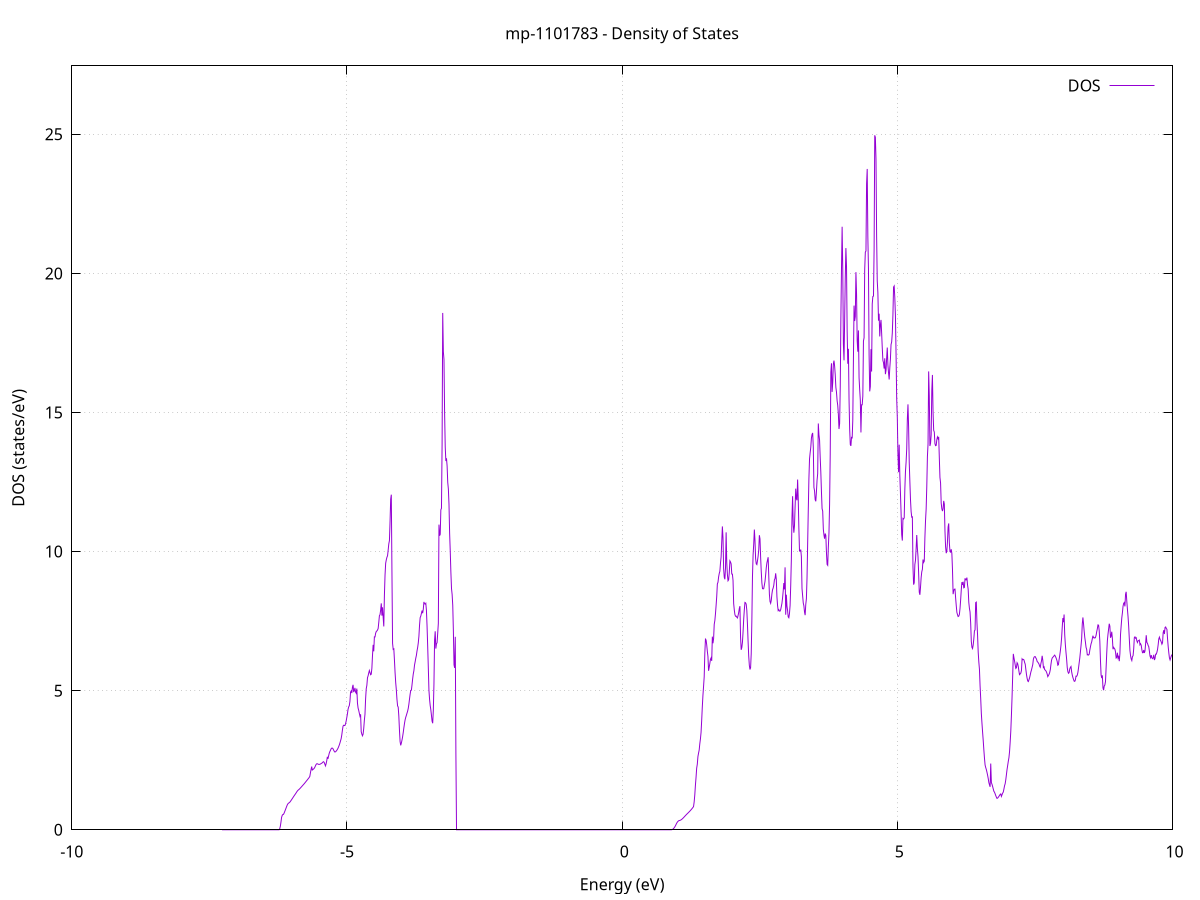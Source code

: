 set title 'mp-1101783 - Density of States'
set xlabel 'Energy (eV)'
set ylabel 'DOS (states/eV)'
set grid
set xrange [-10:10]
set yrange [0:27.462]
set xzeroaxis lt -1
set terminal png size 800,600
set output 'mp-1101783_dos_gnuplot.png'
plot '-' using 1:2 with lines title 'DOS'
-7.270400 0.000000
-7.259000 0.000000
-7.247600 0.000000
-7.236200 0.000000
-7.224800 0.000000
-7.213400 0.000000
-7.202000 0.000000
-7.190600 0.000000
-7.179200 0.000000
-7.167900 0.000000
-7.156500 0.000000
-7.145100 0.000000
-7.133700 0.000000
-7.122300 0.000000
-7.110900 0.000000
-7.099500 0.000000
-7.088100 0.000000
-7.076700 0.000000
-7.065300 0.000000
-7.053900 0.000000
-7.042500 0.000000
-7.031100 0.000000
-7.019700 0.000000
-7.008400 0.000000
-6.997000 0.000000
-6.985600 0.000000
-6.974200 0.000000
-6.962800 0.000000
-6.951400 0.000000
-6.940000 0.000000
-6.928600 0.000000
-6.917200 0.000000
-6.905800 0.000000
-6.894400 0.000000
-6.883000 0.000000
-6.871600 0.000000
-6.860200 0.000000
-6.848800 0.000000
-6.837500 0.000000
-6.826100 0.000000
-6.814700 0.000000
-6.803300 0.000000
-6.791900 0.000000
-6.780500 0.000000
-6.769100 0.000000
-6.757700 0.000000
-6.746300 0.000000
-6.734900 0.000000
-6.723500 0.000000
-6.712100 0.000000
-6.700700 0.000000
-6.689300 0.000000
-6.678000 0.000000
-6.666600 0.000000
-6.655200 0.000000
-6.643800 0.000000
-6.632400 0.000000
-6.621000 0.000000
-6.609600 0.000000
-6.598200 0.000000
-6.586800 0.000000
-6.575400 0.000000
-6.564000 0.000000
-6.552600 0.000000
-6.541200 0.000000
-6.529800 0.000000
-6.518500 0.000000
-6.507100 0.000000
-6.495700 0.000000
-6.484300 0.000000
-6.472900 0.000000
-6.461500 0.000000
-6.450100 0.000000
-6.438700 0.000000
-6.427300 0.000000
-6.415900 0.000000
-6.404500 0.000000
-6.393100 0.000000
-6.381700 0.000000
-6.370300 0.000000
-6.359000 0.000000
-6.347600 0.000000
-6.336200 0.000000
-6.324800 0.000000
-6.313400 0.000000
-6.302000 0.000000
-6.290600 0.000000
-6.279200 0.000000
-6.267800 0.000000
-6.256400 0.000000
-6.245000 0.000000
-6.233600 0.000200
-6.222200 0.034000
-6.210800 0.124800
-6.199500 0.272600
-6.188100 0.443800
-6.176700 0.516600
-6.165300 0.549200
-6.153900 0.552500
-6.142500 0.597800
-6.131100 0.654700
-6.119700 0.713200
-6.108300 0.773100
-6.096900 0.832400
-6.085500 0.889200
-6.074100 0.931000
-6.062700 0.956000
-6.051300 0.969900
-6.039900 0.988400
-6.028600 1.017700
-6.017200 1.049800
-6.005800 1.083000
-5.994400 1.117200
-5.983000 1.151800
-5.971600 1.186300
-5.960200 1.220900
-5.948800 1.253600
-5.937400 1.285800
-5.926000 1.319600
-5.914600 1.355500
-5.903200 1.388900
-5.891800 1.415400
-5.880400 1.436000
-5.869100 1.454100
-5.857700 1.477000
-5.846300 1.501300
-5.834900 1.526200
-5.823500 1.551400
-5.812100 1.576900
-5.800700 1.602400
-5.789300 1.627800
-5.777900 1.653300
-5.766500 1.680500
-5.755100 1.708700
-5.743700 1.737000
-5.732300 1.764900
-5.720900 1.792800
-5.709600 1.821200
-5.698200 1.850200
-5.686800 1.879800
-5.675400 1.917100
-5.664000 2.046000
-5.652600 2.163500
-5.641200 2.271800
-5.629800 2.148900
-5.618400 2.166700
-5.607000 2.185300
-5.595600 2.207100
-5.584200 2.247300
-5.572800 2.298400
-5.561400 2.346500
-5.550100 2.372400
-5.538700 2.374300
-5.527300 2.361700
-5.515900 2.351600
-5.504500 2.350300
-5.493100 2.353600
-5.481700 2.364800
-5.470300 2.379700
-5.458900 2.393300
-5.447500 2.408500
-5.436100 2.436100
-5.424700 2.447600
-5.413300 2.418200
-5.401900 2.358000
-5.390600 2.296700
-5.379200 2.370400
-5.367800 2.478400
-5.356400 2.622300
-5.345000 2.550500
-5.333600 2.656000
-5.322200 2.750200
-5.310800 2.811600
-5.299400 2.858500
-5.288000 2.910000
-5.276600 2.936600
-5.265200 2.936200
-5.253800 2.913000
-5.242400 2.863300
-5.231000 2.821600
-5.219700 2.794800
-5.208300 2.803600
-5.196900 2.825400
-5.185500 2.855100
-5.174100 2.890300
-5.162700 2.932300
-5.151300 2.986800
-5.139900 3.044600
-5.128500 3.115600
-5.117100 3.194600
-5.105700 3.275200
-5.094300 3.408100
-5.082900 3.579900
-5.071500 3.723600
-5.060200 3.757200
-5.048800 3.747000
-5.037400 3.748300
-5.026000 3.808900
-5.014600 3.908300
-5.003200 4.034700
-4.991800 4.164700
-4.980400 4.330700
-4.969000 4.414900
-4.957600 4.461800
-4.946200 4.614800
-4.934800 4.947600
-4.923400 4.991700
-4.912000 4.916000
-4.900700 5.124100
-4.889300 5.211200
-4.877900 4.950400
-4.866500 4.998400
-4.855100 5.100900
-4.843700 4.946600
-4.832300 4.909100
-4.820900 5.075300
-4.809500 4.558800
-4.798100 4.378800
-4.786700 4.293200
-4.775300 4.187000
-4.763900 4.085600
-4.752500 4.150700
-4.741200 3.525200
-4.729800 3.439200
-4.718400 3.378400
-4.707000 3.435900
-4.695600 3.636500
-4.684200 3.930200
-4.672800 4.153100
-4.661400 4.710000
-4.650000 5.070400
-4.638600 5.192200
-4.627200 5.465800
-4.615800 5.536400
-4.604400 5.637300
-4.593000 5.725000
-4.581700 5.651600
-4.570300 5.573600
-4.558900 5.591900
-4.547500 5.805300
-4.536100 6.270000
-4.524700 6.648200
-4.513300 6.416900
-4.501900 6.934600
-4.490500 6.932200
-4.479100 7.065000
-4.467700 7.127700
-4.456300 7.147800
-4.444900 7.179800
-4.433500 7.236400
-4.422200 7.451200
-4.410800 7.692400
-4.399400 7.733700
-4.388000 7.900900
-4.376600 8.139600
-4.365200 7.698900
-4.353800 7.997400
-4.342400 7.642400
-4.331000 7.310600
-4.319600 8.435400
-4.308200 9.160300
-4.296800 9.581700
-4.285400 9.704900
-4.274000 9.795300
-4.262600 9.852300
-4.251300 10.057200
-4.239900 10.278100
-4.228500 10.395100
-4.217100 11.081700
-4.205700 11.885600
-4.194300 12.046900
-4.182900 9.297800
-4.171500 6.703600
-4.160100 6.485700
-4.148700 6.503100
-4.137300 6.095900
-4.125900 5.648800
-4.114500 5.290600
-4.103100 5.033600
-4.091800 4.690600
-4.080400 4.456800
-4.069000 4.408900
-4.057600 4.085800
-4.046200 3.576600
-4.034800 3.172600
-4.023400 3.034700
-4.012000 3.115100
-4.000600 3.221000
-3.989200 3.343200
-3.977800 3.493500
-3.966400 3.661600
-3.955000 3.820500
-3.943600 3.951500
-3.932300 4.042200
-3.920900 4.112400
-3.909500 4.189400
-3.898100 4.262300
-3.886700 4.363100
-3.875300 4.508700
-3.863900 4.695800
-3.852500 4.872000
-3.841100 5.009800
-3.829700 5.017400
-3.818300 5.205300
-3.806900 5.417200
-3.795500 5.598400
-3.784100 5.717800
-3.772800 5.917700
-3.761400 6.038500
-3.750000 6.166600
-3.738600 6.270500
-3.727200 6.429400
-3.715800 6.552400
-3.704400 6.717100
-3.693000 6.950400
-3.681600 7.344300
-3.670200 7.624800
-3.658800 7.681100
-3.647400 7.776900
-3.636000 7.880100
-3.624600 7.785400
-3.613300 7.927600
-3.601900 8.191000
-3.590500 8.125800
-3.579100 8.113900
-3.567700 8.142300
-3.556300 7.893800
-3.544900 7.326300
-3.533500 6.605600
-3.522100 5.838400
-3.510700 5.017300
-3.499300 4.694200
-3.487900 4.469800
-3.476500 4.319200
-3.465100 4.116400
-3.453700 3.906000
-3.442400 3.829800
-3.431000 4.295000
-3.419600 5.230900
-3.408200 6.810700
-3.396800 7.135200
-3.385400 6.513800
-3.374000 6.680900
-3.362600 6.726800
-3.351200 7.071000
-3.339800 7.421000
-3.328400 10.969900
-3.317000 10.570900
-3.305600 10.621200
-3.294200 11.503200
-3.282900 11.556700
-3.271500 13.847800
-3.260100 18.580900
-3.248700 17.184900
-3.237300 16.908800
-3.225900 14.972100
-3.214500 13.760900
-3.203100 13.256700
-3.191700 13.354800
-3.180300 13.076500
-3.168900 12.489300
-3.157500 12.247500
-3.146100 11.694000
-3.134700 10.657100
-3.123400 10.016000
-3.112000 9.260600
-3.100600 8.673300
-3.089200 8.456700
-3.077800 8.066200
-3.066400 7.144500
-3.055000 5.931500
-3.043600 5.818900
-3.032200 6.936700
-3.020800 2.744700
-3.009400 0.000000
-2.998000 0.000000
-2.986600 0.000000
-2.975200 0.000000
-2.963900 0.000000
-2.952500 0.000000
-2.941100 0.000000
-2.929700 0.000000
-2.918300 0.000000
-2.906900 0.000000
-2.895500 0.000000
-2.884100 0.000000
-2.872700 0.000000
-2.861300 0.000000
-2.849900 0.000000
-2.838500 0.000000
-2.827100 0.000000
-2.815700 0.000000
-2.804400 0.000000
-2.793000 0.000000
-2.781600 0.000000
-2.770200 0.000000
-2.758800 0.000000
-2.747400 0.000000
-2.736000 0.000000
-2.724600 0.000000
-2.713200 0.000000
-2.701800 0.000000
-2.690400 0.000000
-2.679000 0.000000
-2.667600 0.000000
-2.656200 0.000000
-2.644800 0.000000
-2.633500 0.000000
-2.622100 0.000000
-2.610700 0.000000
-2.599300 0.000000
-2.587900 0.000000
-2.576500 0.000000
-2.565100 0.000000
-2.553700 0.000000
-2.542300 0.000000
-2.530900 0.000000
-2.519500 0.000000
-2.508100 0.000000
-2.496700 0.000000
-2.485300 0.000000
-2.474000 0.000000
-2.462600 0.000000
-2.451200 0.000000
-2.439800 0.000000
-2.428400 0.000000
-2.417000 0.000000
-2.405600 0.000000
-2.394200 0.000000
-2.382800 0.000000
-2.371400 0.000000
-2.360000 0.000000
-2.348600 0.000000
-2.337200 0.000000
-2.325800 0.000000
-2.314500 0.000000
-2.303100 0.000000
-2.291700 0.000000
-2.280300 0.000000
-2.268900 0.000000
-2.257500 0.000000
-2.246100 0.000000
-2.234700 0.000000
-2.223300 0.000000
-2.211900 0.000000
-2.200500 0.000000
-2.189100 0.000000
-2.177700 0.000000
-2.166300 0.000000
-2.155000 0.000000
-2.143600 0.000000
-2.132200 0.000000
-2.120800 0.000000
-2.109400 0.000000
-2.098000 0.000000
-2.086600 0.000000
-2.075200 0.000000
-2.063800 0.000000
-2.052400 0.000000
-2.041000 0.000000
-2.029600 0.000000
-2.018200 0.000000
-2.006800 0.000000
-1.995500 0.000000
-1.984100 0.000000
-1.972700 0.000000
-1.961300 0.000000
-1.949900 0.000000
-1.938500 0.000000
-1.927100 0.000000
-1.915700 0.000000
-1.904300 0.000000
-1.892900 0.000000
-1.881500 0.000000
-1.870100 0.000000
-1.858700 0.000000
-1.847300 0.000000
-1.835900 0.000000
-1.824600 0.000000
-1.813200 0.000000
-1.801800 0.000000
-1.790400 0.000000
-1.779000 0.000000
-1.767600 0.000000
-1.756200 0.000000
-1.744800 0.000000
-1.733400 0.000000
-1.722000 0.000000
-1.710600 0.000000
-1.699200 0.000000
-1.687800 0.000000
-1.676400 0.000000
-1.665100 0.000000
-1.653700 0.000000
-1.642300 0.000000
-1.630900 0.000000
-1.619500 0.000000
-1.608100 0.000000
-1.596700 0.000000
-1.585300 0.000000
-1.573900 0.000000
-1.562500 0.000000
-1.551100 0.000000
-1.539700 0.000000
-1.528300 0.000000
-1.516900 0.000000
-1.505600 0.000000
-1.494200 0.000000
-1.482800 0.000000
-1.471400 0.000000
-1.460000 0.000000
-1.448600 0.000000
-1.437200 0.000000
-1.425800 0.000000
-1.414400 0.000000
-1.403000 0.000000
-1.391600 0.000000
-1.380200 0.000000
-1.368800 0.000000
-1.357400 0.000000
-1.346100 0.000000
-1.334700 0.000000
-1.323300 0.000000
-1.311900 0.000000
-1.300500 0.000000
-1.289100 0.000000
-1.277700 0.000000
-1.266300 0.000000
-1.254900 0.000000
-1.243500 0.000000
-1.232100 0.000000
-1.220700 0.000000
-1.209300 0.000000
-1.197900 0.000000
-1.186600 0.000000
-1.175200 0.000000
-1.163800 0.000000
-1.152400 0.000000
-1.141000 0.000000
-1.129600 0.000000
-1.118200 0.000000
-1.106800 0.000000
-1.095400 0.000000
-1.084000 0.000000
-1.072600 0.000000
-1.061200 0.000000
-1.049800 0.000000
-1.038400 0.000000
-1.027100 0.000000
-1.015700 0.000000
-1.004300 0.000000
-0.992900 0.000000
-0.981500 0.000000
-0.970100 0.000000
-0.958700 0.000000
-0.947300 0.000000
-0.935900 0.000000
-0.924500 0.000000
-0.913100 0.000000
-0.901700 0.000000
-0.890300 0.000000
-0.878900 0.000000
-0.867500 0.000000
-0.856200 0.000000
-0.844800 0.000000
-0.833400 0.000000
-0.822000 0.000000
-0.810600 0.000000
-0.799200 0.000000
-0.787800 0.000000
-0.776400 0.000000
-0.765000 0.000000
-0.753600 0.000000
-0.742200 0.000000
-0.730800 0.000000
-0.719400 0.000000
-0.708000 0.000000
-0.696700 0.000000
-0.685300 0.000000
-0.673900 0.000000
-0.662500 0.000000
-0.651100 0.000000
-0.639700 0.000000
-0.628300 0.000000
-0.616900 0.000000
-0.605500 0.000000
-0.594100 0.000000
-0.582700 0.000000
-0.571300 0.000000
-0.559900 0.000000
-0.548500 0.000000
-0.537200 0.000000
-0.525800 0.000000
-0.514400 0.000000
-0.503000 0.000000
-0.491600 0.000000
-0.480200 0.000000
-0.468800 0.000000
-0.457400 0.000000
-0.446000 0.000000
-0.434600 0.000000
-0.423200 0.000000
-0.411800 0.000000
-0.400400 0.000000
-0.389000 0.000000
-0.377700 0.000000
-0.366300 0.000000
-0.354900 0.000000
-0.343500 0.000000
-0.332100 0.000000
-0.320700 0.000000
-0.309300 0.000000
-0.297900 0.000000
-0.286500 0.000000
-0.275100 0.000000
-0.263700 0.000000
-0.252300 0.000000
-0.240900 0.000000
-0.229500 0.000000
-0.218200 0.000000
-0.206800 0.000000
-0.195400 0.000000
-0.184000 0.000000
-0.172600 0.000000
-0.161200 0.000000
-0.149800 0.000000
-0.138400 0.000000
-0.127000 0.000000
-0.115600 0.000000
-0.104200 0.000000
-0.092800 0.000000
-0.081400 0.000000
-0.070000 0.000000
-0.058600 0.000000
-0.047300 0.000000
-0.035900 0.000000
-0.024500 0.000000
-0.013100 0.000000
-0.001700 0.000000
0.009700 0.000000
0.021100 0.000000
0.032500 0.000000
0.043900 0.000000
0.055300 0.000000
0.066700 0.000000
0.078100 0.000000
0.089500 0.000000
0.100900 0.000000
0.112200 0.000000
0.123600 0.000000
0.135000 0.000000
0.146400 0.000000
0.157800 0.000000
0.169200 0.000000
0.180600 0.000000
0.192000 0.000000
0.203400 0.000000
0.214800 0.000000
0.226200 0.000000
0.237600 0.000000
0.249000 0.000000
0.260400 0.000000
0.271700 0.000000
0.283100 0.000000
0.294500 0.000000
0.305900 0.000000
0.317300 0.000000
0.328700 0.000000
0.340100 0.000000
0.351500 0.000000
0.362900 0.000000
0.374300 0.000000
0.385700 0.000000
0.397100 0.000000
0.408500 0.000000
0.419900 0.000000
0.431200 0.000000
0.442600 0.000000
0.454000 0.000000
0.465400 0.000000
0.476800 0.000000
0.488200 0.000000
0.499600 0.000000
0.511000 0.000000
0.522400 0.000000
0.533800 0.000000
0.545200 0.000000
0.556600 0.000000
0.568000 0.000000
0.579400 0.000000
0.590700 0.000000
0.602100 0.000000
0.613500 0.000000
0.624900 0.000000
0.636300 0.000000
0.647700 0.000000
0.659100 0.000000
0.670500 0.000000
0.681900 0.000000
0.693300 0.000000
0.704700 0.000000
0.716100 0.000000
0.727500 0.000000
0.738900 0.000000
0.750300 0.000000
0.761600 0.000000
0.773000 0.000000
0.784400 0.000000
0.795800 0.000000
0.807200 0.000000
0.818600 0.000000
0.830000 0.000000
0.841400 0.000000
0.852800 0.000000
0.864200 0.000000
0.875600 0.000000
0.887000 0.000000
0.898400 0.001000
0.909800 0.007800
0.921100 0.021100
0.932500 0.040800
0.943900 0.067000
0.955300 0.099600
0.966700 0.137700
0.978100 0.184500
0.989500 0.231100
1.000900 0.269100
1.012300 0.298300
1.023700 0.318800
1.035100 0.331500
1.046500 0.335600
1.057900 0.343500
1.069300 0.355300
1.080600 0.370900
1.092000 0.390700
1.103400 0.412000
1.114800 0.434700
1.126200 0.458700
1.137600 0.483400
1.149000 0.507800
1.160400 0.531700
1.171800 0.554900
1.183200 0.577600
1.194600 0.599500
1.206000 0.621800
1.217400 0.644600
1.228800 0.667900
1.240100 0.692200
1.251500 0.717700
1.262900 0.744200
1.274300 0.772000
1.285700 0.801600
1.297100 0.832700
1.308500 1.000100
1.319900 1.251900
1.331300 1.598100
1.342700 1.883200
1.354100 2.212700
1.365500 2.356300
1.376900 2.630200
1.388300 2.755500
1.399600 2.865200
1.411000 3.089500
1.422400 3.265700
1.433800 3.500100
1.445200 3.930100
1.456600 4.416500
1.468000 4.832300
1.479400 5.154000
1.490800 5.498200
1.502200 6.340500
1.513600 6.851900
1.525000 6.823000
1.536400 6.652100
1.547800 6.416300
1.559100 6.231400
1.570500 5.715300
1.581900 5.841000
1.593300 5.978500
1.604700 6.130300
1.616100 6.178700
1.627500 6.072800
1.638900 6.943200
1.650300 6.705100
1.661700 6.869100
1.673100 7.384600
1.684500 7.521400
1.695900 7.769400
1.707300 8.067400
1.718700 8.391300
1.730000 8.838100
1.741400 8.897500
1.752800 9.090300
1.764200 9.212300
1.775600 9.293500
1.787000 9.588600
1.798400 9.811200
1.809800 10.357700
1.821200 10.904500
1.832600 10.492300
1.844000 9.387700
1.855400 9.078100
1.866800 9.005900
1.878200 9.428100
1.889500 10.691500
1.900900 9.601900
1.912300 9.178200
1.923700 8.952200
1.935100 8.987400
1.946500 9.246700
1.957900 9.667800
1.969300 9.625700
1.980700 9.557300
1.992100 9.193400
2.003500 9.189600
2.014900 8.960900
2.026300 8.134200
2.037700 7.902100
2.049000 7.737700
2.060400 7.675400
2.071800 7.680400
2.083200 7.643900
2.094600 7.615700
2.106000 7.698600
2.117400 7.805900
2.128800 7.953800
2.140200 8.039400
2.151600 6.924900
2.163000 6.470100
2.174400 6.549000
2.185800 6.741100
2.197200 7.118500
2.208500 7.567700
2.219900 7.904000
2.231300 8.173400
2.242700 8.159700
2.254100 8.109100
2.265500 7.883500
2.276900 7.387000
2.288300 6.779200
2.299700 6.247500
2.311100 5.911800
2.322500 5.761600
2.333900 5.826700
2.345300 6.321400
2.356700 7.495700
2.368000 9.096200
2.379400 9.880300
2.390800 10.272400
2.402200 10.792500
2.413600 10.406600
2.425000 9.746900
2.436400 9.561500
2.447800 9.533800
2.459200 9.674100
2.470600 9.835400
2.482000 10.068800
2.493400 10.589200
2.504800 10.456000
2.516200 9.803600
2.527600 9.282300
2.538900 8.876800
2.550300 8.670800
2.561700 8.657100
2.573100 8.671800
2.584500 8.800800
2.595900 8.932400
2.607300 9.160600
2.618700 9.419500
2.630100 9.593800
2.641500 9.695000
2.652900 9.797600
2.664300 9.113500
2.675700 8.466500
2.687100 8.204800
2.698400 8.141500
2.709800 8.249600
2.721200 8.478000
2.732600 8.628800
2.744000 8.690600
2.755400 8.788000
2.766800 8.987700
2.778200 9.031300
2.789600 9.219200
2.801000 9.002900
2.812400 8.376500
2.823800 8.063700
2.835200 7.881100
2.846600 7.912500
2.857900 7.862700
2.869300 7.859900
2.880700 7.911600
2.892100 8.024900
2.903500 8.141300
2.914900 8.335900
2.926300 8.579400
2.937700 8.868900
2.949100 8.641800
2.960500 9.433300
2.971900 7.731300
2.983300 8.451200
2.994700 8.046400
3.006100 7.879600
3.017400 7.653700
3.028800 7.622800
3.040200 7.772200
3.051600 8.063700
3.063000 8.781700
3.074400 9.710700
3.085800 11.218000
3.097200 11.991700
3.108600 10.978500
3.120000 10.679500
3.131400 10.933300
3.142800 11.626100
3.154200 12.264500
3.165600 11.907300
3.176900 11.845500
3.188300 12.591700
3.199700 11.899600
3.211100 10.849000
3.222500 10.019700
3.233900 10.017500
3.245300 10.072200
3.256700 9.818400
3.268100 8.674600
3.279500 8.412500
3.290900 8.151400
3.302300 8.050800
3.313700 7.825700
3.325100 7.715600
3.336500 8.103600
3.347800 8.302800
3.359200 9.050300
3.370600 10.264000
3.382000 11.483200
3.393400 12.616200
3.404800 13.330900
3.416200 13.555400
3.427600 13.755100
3.439000 14.077600
3.450400 14.213300
3.461800 14.266600
3.473200 13.755400
3.484600 12.308100
3.496000 12.183100
3.507300 11.867800
3.518700 11.807600
3.530100 12.153300
3.541500 12.563000
3.552900 12.799000
3.564300 14.606500
3.575700 14.202800
3.587100 14.015000
3.598500 13.396600
3.609900 12.854000
3.621300 12.158000
3.632700 11.545100
3.644100 11.458100
3.655500 10.805300
3.666800 10.599300
3.678200 10.464400
3.689600 10.650500
3.701000 10.582600
3.712400 9.963000
3.723800 9.541900
3.735200 9.507600
3.746600 10.167700
3.758000 10.669900
3.769400 11.705000
3.780800 13.496500
3.792200 16.452300
3.803600 16.770300
3.815000 15.741400
3.826300 16.073600
3.837700 16.740900
3.849100 16.866800
3.860500 16.674400
3.871900 16.359200
3.883300 15.907100
3.894700 15.730500
3.906100 15.426100
3.917500 15.255300
3.928900 14.932900
3.940300 14.407800
3.951700 14.603100
3.963100 15.926200
3.974500 18.391200
3.985800 20.195800
3.997200 21.679400
4.008600 20.164900
4.020000 17.457400
4.031400 16.877300
4.042800 18.319200
4.054200 19.839700
4.065600 20.912300
4.077000 20.239600
4.088400 17.927000
4.099800 16.753300
4.111200 17.291200
4.122600 15.484900
4.134000 14.406800
4.145400 13.849900
4.156700 13.801500
4.168100 14.125800
4.179500 14.068800
4.190900 14.727400
4.202300 16.876200
4.213700 18.844700
4.225100 18.290200
4.236500 18.449300
4.247900 20.047000
4.259300 19.257100
4.270700 17.585000
4.282100 17.185900
4.293500 17.951200
4.304900 16.248300
4.316200 15.825900
4.327600 15.438600
4.339000 14.284300
4.350400 15.277600
4.361800 15.276900
4.373200 15.591300
4.384600 17.569300
4.396000 17.686600
4.407400 20.147800
4.418800 20.765700
4.430200 20.807900
4.441600 23.220500
4.453000 23.755700
4.464400 21.327300
4.475700 20.159300
4.487100 17.087800
4.498500 15.760300
4.509900 15.932300
4.521300 17.277300
4.532700 16.473900
4.544100 18.904600
4.555500 19.171500
4.566900 19.185800
4.578300 20.881000
4.589700 24.965500
4.601100 24.892600
4.612500 24.110600
4.623900 21.344800
4.635200 19.736100
4.646600 19.309900
4.658000 18.302100
4.669400 18.552000
4.680800 17.734600
4.692200 18.144100
4.703600 18.329300
4.715000 17.857400
4.726400 17.323300
4.737800 16.874900
4.749200 16.787400
4.760600 16.580100
4.772000 16.950200
4.783400 16.378800
4.794700 16.516400
4.806100 16.952600
4.817500 17.335700
4.828900 16.713800
4.840300 16.427000
4.851700 16.186900
4.863100 16.597600
4.874500 16.921200
4.885900 17.444100
4.897300 17.534500
4.908700 17.858500
4.920100 18.510900
4.931500 19.509900
4.942900 19.549700
4.954200 19.131100
4.965600 18.487300
4.977000 17.095600
4.988400 15.520200
4.999800 14.818500
5.011200 13.506400
5.022600 12.856200
5.034000 13.844900
5.045400 12.754200
5.056800 12.102400
5.068200 11.401500
5.079600 10.612100
5.091000 10.396200
5.102400 11.192500
5.113800 11.172800
5.125100 11.212600
5.136500 12.234600
5.147900 12.878300
5.159300 13.213300
5.170700 13.689700
5.182100 14.759100
5.193500 15.294900
5.204900 14.495400
5.216300 13.221400
5.227700 12.533700
5.239100 11.873500
5.250500 11.444600
5.261900 11.238600
5.273300 11.249600
5.284600 9.446200
5.296000 8.813000
5.307400 8.879200
5.318800 9.538400
5.330200 9.690500
5.341600 10.108200
5.353000 10.596000
5.364400 10.114400
5.375800 9.819900
5.387200 9.236000
5.398600 8.542900
5.410000 8.447200
5.421400 8.722700
5.432800 9.066100
5.444100 9.271600
5.455500 9.363900
5.466900 9.715700
5.478300 9.612800
5.489700 9.656500
5.501100 10.505200
5.512500 11.114300
5.523900 11.533700
5.535300 12.338100
5.546700 13.412500
5.558100 13.870400
5.569500 16.478100
5.580900 15.593900
5.592300 13.796700
5.603600 13.893000
5.615000 14.198200
5.626400 15.789100
5.637800 16.350700
5.649200 15.012500
5.660600 14.361500
5.672000 14.298000
5.683400 13.880500
5.694800 13.808900
5.706200 13.818500
5.717600 14.020600
5.729000 14.121700
5.740400 14.061400
5.751800 14.125300
5.763100 13.374700
5.774500 12.667100
5.785900 12.466800
5.797300 11.740600
5.808700 11.543100
5.820100 11.458300
5.831500 11.541800
5.842900 11.823300
5.854300 11.705800
5.865700 10.738000
5.877100 10.170100
5.888500 9.944000
5.899900 10.016000
5.911300 10.361200
5.922700 10.884200
5.934000 11.013100
5.945400 10.309300
5.956800 9.999800
5.968200 9.981400
5.979600 10.084000
5.991000 9.933800
6.002400 9.350400
6.013800 8.470200
6.025200 8.602300
6.036600 8.648300
6.048000 8.653100
6.059400 8.332700
6.070800 8.056600
6.082200 7.814800
6.093500 7.732100
6.104900 7.665900
6.116300 7.679900
6.127700 7.742300
6.139100 7.954800
6.150500 8.258500
6.161900 8.624700
6.173300 8.902200
6.184700 8.803000
6.196100 8.916400
6.207500 8.698100
6.218900 8.711600
6.230300 9.040800
6.241700 8.986900
6.253000 8.983500
6.264400 9.065600
6.275800 8.802300
6.287200 8.650900
6.298600 8.178300
6.310000 7.960600
6.321400 7.829500
6.332800 7.430000
6.344200 6.779000
6.355600 6.560200
6.367000 6.514100
6.378400 6.639900
6.389800 6.860000
6.401200 7.150400
6.412500 7.183500
6.423900 8.166000
6.435300 8.184000
6.446700 7.447200
6.458100 6.999600
6.469500 6.387100
6.480900 6.032300
6.492300 5.767100
6.503700 5.173700
6.515100 4.720300
6.526500 4.185500
6.537900 3.833300
6.549300 3.512900
6.560700 3.212500
6.572000 2.878900
6.583400 2.574600
6.594800 2.328200
6.606200 2.238400
6.617600 2.163800
6.629000 2.068200
6.640400 1.960900
6.651800 1.841400
6.663200 1.695900
6.674600 1.614900
6.686000 1.543000
6.697400 2.380200
6.708800 1.697800
6.720200 1.635300
6.731600 1.558000
6.742900 1.469500
6.754300 1.384800
6.765700 1.350200
6.777100 1.292900
6.788500 1.229200
6.799900 1.174600
6.811300 1.128400
6.822700 1.139600
6.834100 1.167600
6.845500 1.199800
6.856900 1.236300
6.868300 1.270200
6.879700 1.288700
6.891100 1.199900
6.902400 1.257700
6.913800 1.316800
6.925200 1.356300
6.936600 1.460600
6.948000 1.579700
6.959400 1.654600
6.970800 1.797300
6.982200 1.979500
6.993600 2.164800
7.005000 2.310700
7.016400 2.461500
7.027800 2.589700
7.039200 2.810700
7.050600 3.155700
7.061900 3.550700
7.073300 4.123100
7.084700 4.768300
7.096100 5.527400
7.107500 6.323500
7.118900 6.187600
7.130300 6.067000
7.141700 5.928200
7.153100 5.801000
7.164500 5.827300
7.175900 6.006900
7.187300 5.968000
7.198700 5.858100
7.210100 5.696500
7.221400 5.557500
7.232800 5.618100
7.244200 5.631500
7.255600 5.726400
7.267000 6.144300
7.278400 6.114000
7.289800 6.125700
7.301200 6.105200
7.312600 6.018100
7.324000 5.952100
7.335400 5.763100
7.346800 5.580100
7.358200 5.448100
7.369600 5.348600
7.380900 5.328200
7.392300 5.395900
7.403700 5.466500
7.415100 5.565800
7.426500 5.671200
7.437900 5.746400
7.449300 5.841300
7.460700 5.937000
7.472100 6.129700
7.483500 6.202400
7.494900 6.223300
7.506300 6.223800
7.517700 6.176300
7.529100 6.135500
7.540400 6.052400
7.551800 6.027800
7.563200 5.996400
7.574600 5.956300
7.586000 5.881400
7.597400 5.841600
7.608800 5.978800
7.620200 6.075200
7.631600 6.255200
7.643000 6.098800
7.654400 5.831500
7.665800 5.858300
7.677200 5.756300
7.688600 5.739500
7.700000 5.711300
7.711300 5.666500
7.722700 5.598500
7.734100 5.505300
7.745500 5.543500
7.756900 5.587100
7.768300 5.649900
7.779700 5.754300
7.791100 5.940900
7.802500 6.095200
7.813900 6.173300
7.825300 6.203200
7.836700 6.221100
7.848100 6.255300
7.859500 6.279400
7.870800 6.239000
7.882200 6.189700
7.893600 6.129500
7.905000 6.050000
7.916400 5.915200
7.927800 5.936000
7.939200 6.119700
7.950600 6.256600
7.962000 6.426600
7.973400 6.625000
7.984800 6.892700
7.996200 7.268400
8.007600 7.610200
8.019000 7.463200
8.030300 7.738700
8.041700 7.012800
8.053100 6.656600
8.064500 6.380000
8.075900 6.139700
8.087300 5.835800
8.098700 5.686200
8.110100 5.625600
8.121500 5.648300
8.132900 5.778300
8.144300 5.837000
8.155700 5.869500
8.167100 5.682500
8.178500 5.565200
8.189800 5.478500
8.201200 5.408100
8.212600 5.344100
8.224000 5.335400
8.235400 5.386400
8.246800 5.522500
8.258200 5.516300
8.269600 5.558900
8.281000 5.655200
8.292400 5.817200
8.303800 5.995700
8.315200 6.168800
8.326600 6.392200
8.338000 6.619400
8.349300 6.875400
8.360700 7.399800
8.372100 7.633000
8.383500 7.404000
8.394900 7.142000
8.406300 6.913900
8.417700 6.748000
8.429100 6.560700
8.440500 6.482800
8.451900 6.286500
8.463300 6.296300
8.474700 6.280600
8.486100 6.308400
8.497500 6.455800
8.508900 6.577100
8.520200 6.684900
8.531600 6.751700
8.543000 6.868800
8.554400 6.975700
8.565800 6.903100
8.577200 6.907900
8.588600 6.890500
8.600000 6.912600
8.611400 6.989100
8.622800 7.118000
8.634200 7.226300
8.645600 7.365300
8.657000 7.356200
8.668400 7.155500
8.679700 6.777200
8.691100 6.086000
8.702500 5.565400
8.713900 5.453400
8.725300 5.551400
8.736700 5.103800
8.748100 5.018400
8.759500 5.167300
8.770900 5.204000
8.782300 5.325200
8.793700 5.822700
8.805100 6.350800
8.816500 6.799100
8.827900 7.029300
8.839200 7.216000
8.850600 7.407400
8.862000 7.320200
8.873400 6.903300
8.884800 6.961100
8.896200 7.120000
8.907600 6.875100
8.919000 6.490400
8.930400 6.557800
8.941800 6.522700
8.953200 6.493400
8.964600 6.391800
8.976000 6.173700
8.987400 6.197000
8.998700 6.365200
9.010100 6.173500
9.021500 6.220200
9.032900 6.061600
9.044300 6.332800
9.055700 7.022000
9.067100 7.328500
9.078500 7.614800
9.089900 7.800900
9.101300 8.033300
9.112700 8.141600
9.124100 8.169400
9.135500 8.031600
9.146900 8.468900
9.158200 8.555100
9.169600 8.217800
9.181000 7.928400
9.192400 7.659100
9.203800 7.316900
9.215200 6.866400
9.226600 6.447500
9.238000 6.256200
9.249400 6.140200
9.260800 6.083700
9.272200 6.226200
9.283600 6.256200
9.295000 6.500000
9.306400 6.906300
9.317800 6.935600
9.329100 6.885200
9.340500 6.904300
9.351900 6.792800
9.363300 6.732200
9.374700 6.792700
9.386100 6.803700
9.397500 6.819700
9.408900 6.651300
9.420300 6.688300
9.431700 6.631100
9.443100 6.476600
9.454500 6.364600
9.465900 6.367900
9.477300 6.460600
9.488600 6.356800
9.500000 6.426300
9.511400 6.688100
9.522800 6.994600
9.534200 6.735200
9.545600 6.704100
9.557000 6.629100
9.568400 6.586400
9.579800 6.427100
9.591200 6.246100
9.602600 6.184400
9.614000 6.280000
9.625400 6.181500
9.636800 6.152800
9.648100 6.176200
9.659500 6.289300
9.670900 6.102200
9.682300 6.157600
9.693700 6.312400
9.705100 6.311200
9.716500 6.381400
9.727900 6.477000
9.739300 6.647700
9.750700 6.857600
9.762100 6.924600
9.773500 6.846100
9.784900 6.803900
9.796300 6.748700
9.807600 6.672200
9.819000 6.723600
9.830400 7.086200
9.841800 7.174900
9.853200 7.037300
9.864600 7.272900
9.876000 7.290700
9.887400 7.235600
9.898800 7.207300
9.910200 6.861000
9.921600 6.587900
9.933000 6.361000
9.944400 6.177500
9.955800 6.105700
9.967100 6.179700
9.978500 6.250900
9.989900 6.287600
10.001300 6.223600
10.012700 6.110000
10.024100 5.938800
10.035500 5.785900
10.046900 5.657200
10.058300 5.485900
10.069700 5.411300
10.081100 5.390100
10.092500 5.459600
10.103900 5.617700
10.115300 5.808600
10.126700 6.394300
10.138000 6.824400
10.149400 7.149700
10.160800 7.281800
10.172200 7.218600
10.183600 7.175400
10.195000 7.233100
10.206400 7.345000
10.217800 7.555700
10.229200 7.879000
10.240600 8.131500
10.252000 8.283900
10.263400 8.439900
10.274800 8.437800
10.286200 8.443900
10.297500 8.176600
10.308900 8.163300
10.320300 7.765800
10.331700 7.498500
10.343100 7.441300
10.354500 7.836400
10.365900 7.855600
10.377300 7.976000
10.388700 8.074100
10.400100 8.060400
10.411500 7.921500
10.422900 7.573100
10.434300 7.703900
10.445700 7.776000
10.457000 7.854000
10.468400 7.854800
10.479800 7.874700
10.491200 8.010500
10.502600 7.698000
10.514000 7.582400
10.525400 7.502100
10.536800 7.382100
10.548200 7.297200
10.559600 7.182100
10.571000 6.960900
10.582400 6.906000
10.593800 6.819500
10.605200 6.729700
10.616500 6.672800
10.627900 6.666900
10.639300 6.837800
10.650700 6.974900
10.662100 6.908500
10.673500 7.097800
10.684900 7.307600
10.696300 7.580900
10.707700 7.931800
10.719100 7.761500
10.730500 7.623700
10.741900 7.501400
10.753300 7.641300
10.764700 7.473100
10.776000 7.333200
10.787400 7.432000
10.798800 7.700900
10.810200 7.803600
10.821600 7.885700
10.833000 7.839200
10.844400 7.703900
10.855800 8.042200
10.867200 8.329400
10.878600 8.125200
10.890000 7.923000
10.901400 7.838500
10.912800 7.776600
10.924200 7.827900
10.935500 7.996700
10.946900 8.261300
10.958300 8.485300
10.969700 8.540100
10.981100 8.416700
10.992500 8.247000
11.003900 8.095900
11.015300 8.019700
11.026700 7.829900
11.038100 7.675400
11.049500 7.664800
11.060900 7.414500
11.072300 7.337400
11.083700 7.414900
11.095100 7.518200
11.106400 7.369100
11.117800 7.357600
11.129200 7.215700
11.140600 7.083500
11.152000 7.075700
11.163400 7.121600
11.174800 6.990800
11.186200 6.875300
11.197600 6.768400
11.209000 6.719900
11.220400 6.641400
11.231800 6.546500
11.243200 6.486900
11.254600 6.494600
11.265900 7.122400
11.277300 6.506500
11.288700 5.910800
11.300100 5.605900
11.311500 5.417700
11.322900 5.340300
11.334300 5.261000
11.345700 5.191300
11.357100 5.165400
11.368500 5.160300
11.379900 5.133200
11.391300 5.253400
11.402700 5.223200
11.414100 5.023400
11.425400 4.839900
11.436800 4.738400
11.448200 4.588500
11.459600 4.307400
11.471000 4.123200
11.482400 3.997500
11.493800 3.947300
11.505200 3.909000
11.516600 3.868300
11.528000 3.827000
11.539400 3.779000
11.550800 3.729100
11.562200 3.640100
11.573600 3.575400
11.584900 3.508800
11.596300 3.495500
11.607700 3.516500
11.619100 3.534600
11.630500 3.711900
11.641900 3.358500
11.653300 3.168900
11.664700 2.999600
11.676100 2.848600
11.687500 2.747400
11.698900 2.673100
11.710300 2.640800
11.721700 2.632800
11.733100 2.751500
11.744400 2.740500
11.755800 2.749600
11.767200 2.775500
11.778600 2.812000
11.790000 2.835900
11.801400 2.924400
11.812800 2.981900
11.824200 3.208700
11.835600 3.380400
11.847000 3.515100
11.858400 3.985900
11.869800 3.811700
11.881200 3.623200
11.892600 3.616200
11.904000 3.592500
11.915300 3.596200
11.926700 3.642900
11.938100 3.696900
11.949500 3.603000
11.960900 3.516800
11.972300 3.455700
11.983700 3.396800
11.995100 3.345400
12.006500 3.301400
12.017900 3.281500
12.029300 3.278500
12.040700 3.291800
12.052100 3.313200
12.063500 3.341700
12.074800 3.398500
12.086200 3.452500
12.097600 3.450000
12.109000 3.422500
12.120400 3.459600
12.131800 3.521000
12.143200 3.656500
12.154600 3.797900
12.166000 3.937300
12.177400 4.067900
12.188800 4.233900
12.200200 4.418700
12.211600 4.561900
12.223000 4.823300
12.234300 4.706800
12.245700 4.769200
12.257100 4.834400
12.268500 4.917000
12.279900 4.924900
12.291300 4.987100
12.302700 5.064600
12.314100 5.225800
12.325500 5.495500
12.336900 5.724400
12.348300 5.941800
12.359700 5.907000
12.371100 6.151700
12.382500 6.305700
12.393800 6.361600
12.405200 6.562600
12.416600 6.701600
12.428000 6.676500
12.439400 6.555900
12.450800 6.482100
12.462200 6.434800
12.473600 6.251200
12.485000 6.142400
12.496400 5.892600
12.507800 5.496100
12.519200 5.348100
12.530600 5.506400
12.542000 5.146300
12.553300 5.127800
12.564700 5.079600
12.576100 5.041500
12.587500 5.001400
12.598900 5.115500
12.610300 5.269000
12.621700 5.231300
12.633100 5.238600
12.644500 5.360600
12.655900 5.481600
12.667300 5.649100
12.678700 5.688600
12.690100 5.843500
12.701500 5.953400
12.712900 6.025700
12.724200 6.122800
12.735600 6.239900
12.747000 6.342400
12.758400 6.365700
12.769800 6.419200
12.781200 6.380100
12.792600 6.290900
12.804000 6.236200
12.815400 6.177000
12.826800 6.206400
12.838200 6.193500
12.849600 6.193600
12.861000 6.127000
12.872400 6.109500
12.883700 6.112500
12.895100 6.135500
12.906500 6.340300
12.917900 6.589200
12.929300 6.834100
12.940700 6.743900
12.952100 6.452800
12.963500 6.354900
12.974900 6.314300
12.986300 6.261300
12.997700 6.140000
13.009100 6.103700
13.020500 6.092700
13.031900 6.092100
13.043200 6.023200
13.054600 5.995500
13.066000 6.029900
13.077400 6.121600
13.088800 6.187300
13.100200 6.185700
13.111600 6.237900
13.123000 6.361400
13.134400 6.320800
13.145800 6.304300
13.157200 6.419300
13.168600 6.503900
13.180000 6.535300
13.191400 6.553300
13.202700 6.568700
13.214100 6.626100
13.225500 6.670900
13.236900 6.723500
13.248300 6.579800
13.259700 6.317300
13.271100 6.044100
13.282500 6.081800
13.293900 6.008200
13.305300 6.078000
13.316700 6.163400
13.328100 6.223700
13.339500 6.382100
13.350900 6.402700
13.362200 6.418900
13.373600 6.303600
13.385000 6.290000
13.396400 6.351400
13.407800 6.461500
13.419200 6.590400
13.430600 6.722000
13.442000 6.858900
13.453400 6.991200
13.464800 7.221600
13.476200 7.612300
13.487600 7.899300
13.499000 7.697800
13.510400 7.802700
13.521700 7.735300
13.533100 7.628700
13.544500 7.235800
13.555900 6.949800
13.567300 6.733500
13.578700 6.521900
13.590100 6.213600
13.601500 5.952400
13.612900 5.762600
13.624300 5.683000
13.635700 5.667000
13.647100 5.688200
13.658500 5.729100
13.669900 6.017800
13.681300 5.749400
13.692600 5.932500
13.704000 6.038700
13.715400 6.166500
13.726800 6.296900
13.738200 6.477800
13.749600 6.656900
13.761000 6.883100
13.772400 7.280200
13.783800 7.447100
13.795200 7.680900
13.806600 7.637900
13.818000 7.597200
13.829400 7.172400
13.840800 6.794200
13.852100 6.422500
13.863500 6.053700
13.874900 5.771800
13.886300 5.558000
13.897700 5.320700
13.909100 5.101800
13.920500 4.896300
13.931900 4.740800
13.943300 4.428800
13.954700 4.371800
13.966100 4.338500
13.977500 4.403100
13.988900 4.556000
14.000300 4.640100
14.011600 4.734000
14.023000 4.862200
14.034400 4.992400
14.045800 5.141100
14.057200 5.634800
14.068600 5.611000
14.080000 5.368000
14.091400 5.222300
14.102800 5.009300
14.114200 4.835800
14.125600 4.515300
14.137000 4.195900
14.148400 3.926800
14.159800 3.551100
14.171100 3.159300
14.182500 2.771700
14.193900 2.281100
14.205300 1.855800
14.216700 1.523900
14.228100 1.257200
14.239500 1.025700
14.250900 0.837000
14.262300 0.670100
14.273700 0.510300
14.285100 0.388700
14.296500 0.309900
14.307900 0.264000
14.319300 0.227600
14.330600 0.194700
14.342000 0.165200
14.353400 0.138400
14.364800 0.114100
14.376200 0.092100
14.387600 0.072500
14.399000 0.055400
14.410400 0.040600
14.421800 0.028200
14.433200 0.018000
14.444600 0.010100
14.456000 0.004500
14.467400 0.001200
14.478800 0.000000
14.490200 0.000000
14.501500 0.000000
14.512900 0.000000
14.524300 0.000000
14.535700 0.000000
14.547100 0.000000
14.558500 0.000000
14.569900 0.000000
14.581300 0.000000
14.592700 0.000000
14.604100 0.000000
14.615500 0.000000
14.626900 0.000000
14.638300 0.000000
14.649700 0.000000
14.661000 0.000000
14.672400 0.000000
14.683800 0.000000
14.695200 0.000000
14.706600 0.000000
14.718000 0.000000
14.729400 0.000000
14.740800 0.000000
14.752200 0.000000
14.763600 0.000000
14.775000 0.000000
14.786400 0.000000
14.797800 0.000000
14.809200 0.000000
14.820500 0.000000
14.831900 0.000000
14.843300 0.000000
14.854700 0.000000
14.866100 0.000000
14.877500 0.000000
14.888900 0.000000
14.900300 0.000000
14.911700 0.000000
14.923100 0.000000
14.934500 0.000000
14.945900 0.000000
14.957300 0.000000
14.968700 0.000000
14.980000 0.000000
14.991400 0.000000
15.002800 0.000000
15.014200 0.000000
15.025600 0.000000
15.037000 0.000000
15.048400 0.000000
15.059800 0.000000
15.071200 0.000000
15.082600 0.000000
15.094000 0.000000
15.105400 0.000000
15.116800 0.000000
15.128200 0.000000
15.139500 0.000000
15.150900 0.000000
15.162300 0.000000
15.173700 0.000000
15.185100 0.000000
15.196500 0.000000
15.207900 0.000000
15.219300 0.000000
15.230700 0.000000
15.242100 0.000000
15.253500 0.000000
15.264900 0.000000
15.276300 0.000000
15.287700 0.000000
15.299100 0.000000
15.310400 0.000000
15.321800 0.000000
15.333200 0.000000
15.344600 0.000000
15.356000 0.000000
15.367400 0.000000
15.378800 0.000000
15.390200 0.000000
15.401600 0.000000
15.413000 0.000000
15.424400 0.000000
15.435800 0.000000
15.447200 0.000000
15.458600 0.000000
15.469900 0.000000
15.481300 0.000000
15.492700 0.000000
15.504100 0.000000
15.515500 0.000000
e
